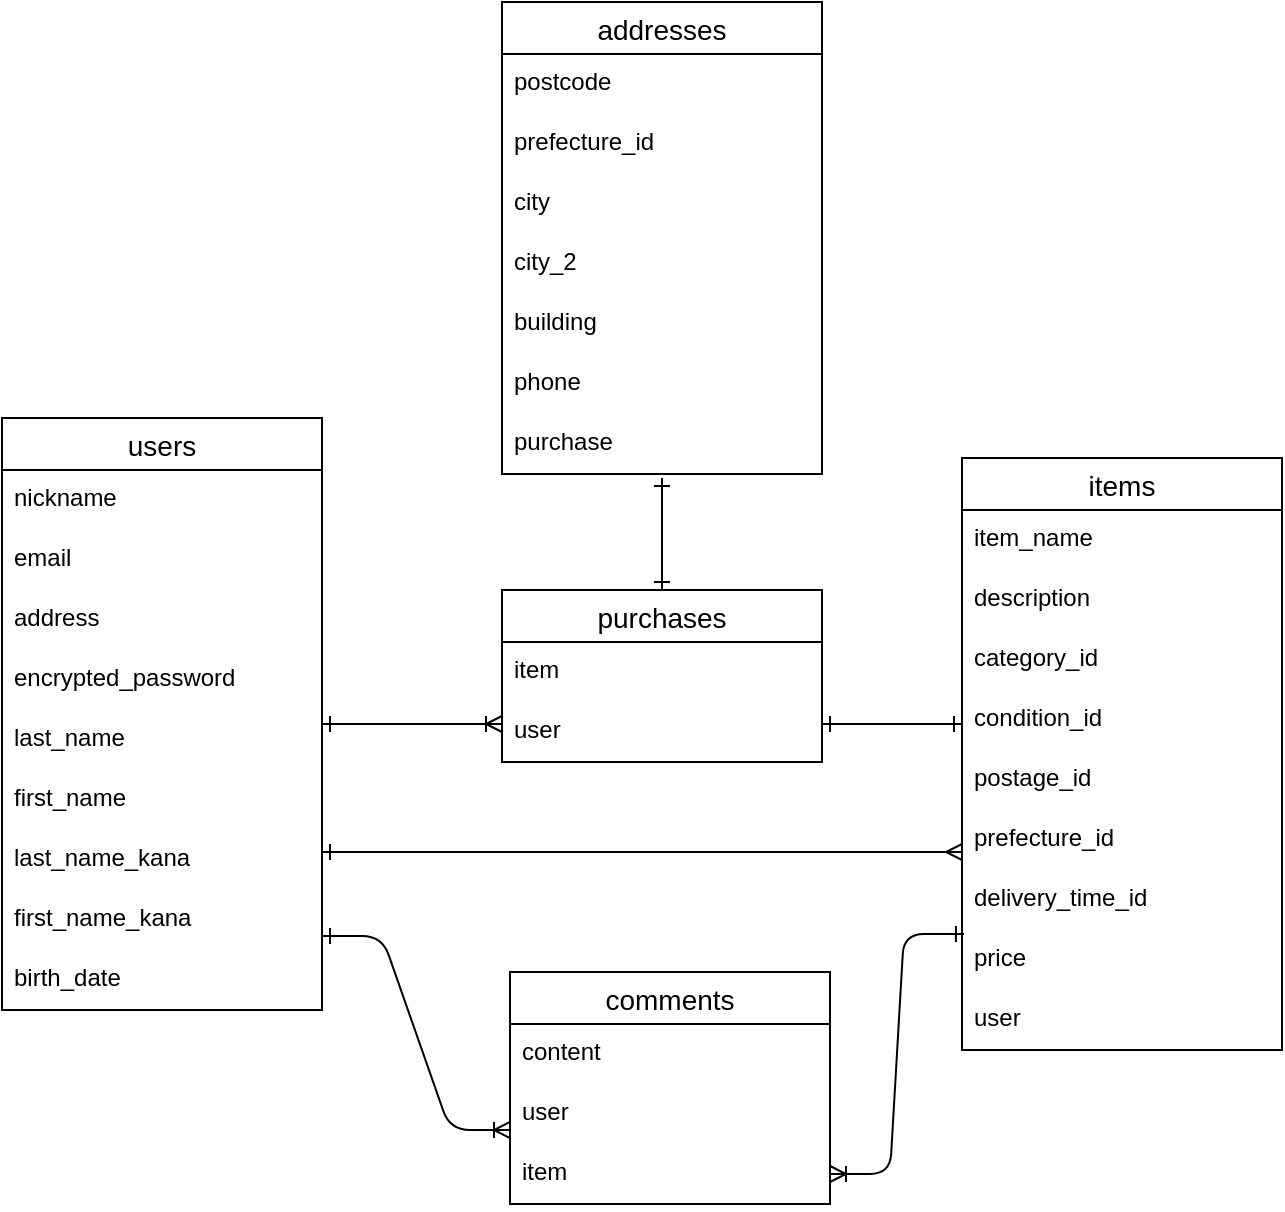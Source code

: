 <mxfile>
    <diagram id="lkUyXCJ1Ss1hqeftNQVT" name="ページ1">
        <mxGraphModel dx="687" dy="622" grid="1" gridSize="10" guides="1" tooltips="1" connect="1" arrows="1" fold="1" page="1" pageScale="1" pageWidth="827" pageHeight="1169" math="0" shadow="0">
            <root>
                <mxCell id="0"/>
                <mxCell id="1" parent="0"/>
                <mxCell id="lRmEYS1jFtY0Iwx5aRh0-1" value="users" style="swimlane;fontStyle=0;childLayout=stackLayout;horizontal=1;startSize=26;horizontalStack=0;resizeParent=1;resizeParentMax=0;resizeLast=0;collapsible=1;marginBottom=0;align=center;fontSize=14;" vertex="1" parent="1">
                    <mxGeometry x="100" y="460" width="160" height="296" as="geometry">
                        <mxRectangle x="40" y="90" width="70" height="30" as="alternateBounds"/>
                    </mxGeometry>
                </mxCell>
                <mxCell id="lRmEYS1jFtY0Iwx5aRh0-16" value="nickname" style="text;strokeColor=none;fillColor=none;spacingLeft=4;spacingRight=4;overflow=hidden;rotatable=0;points=[[0,0.5],[1,0.5]];portConstraint=eastwest;fontSize=12;" vertex="1" parent="lRmEYS1jFtY0Iwx5aRh0-1">
                    <mxGeometry y="26" width="160" height="30" as="geometry"/>
                </mxCell>
                <mxCell id="lRmEYS1jFtY0Iwx5aRh0-2" value="email" style="text;strokeColor=none;fillColor=none;spacingLeft=4;spacingRight=4;overflow=hidden;rotatable=0;points=[[0,0.5],[1,0.5]];portConstraint=eastwest;fontSize=12;" vertex="1" parent="lRmEYS1jFtY0Iwx5aRh0-1">
                    <mxGeometry y="56" width="160" height="30" as="geometry"/>
                </mxCell>
                <mxCell id="lRmEYS1jFtY0Iwx5aRh0-3" value="address" style="text;strokeColor=none;fillColor=none;spacingLeft=4;spacingRight=4;overflow=hidden;rotatable=0;points=[[0,0.5],[1,0.5]];portConstraint=eastwest;fontSize=12;" vertex="1" parent="lRmEYS1jFtY0Iwx5aRh0-1">
                    <mxGeometry y="86" width="160" height="30" as="geometry"/>
                </mxCell>
                <mxCell id="lRmEYS1jFtY0Iwx5aRh0-4" value="encrypted_password" style="text;strokeColor=none;fillColor=none;spacingLeft=4;spacingRight=4;overflow=hidden;rotatable=0;points=[[0,0.5],[1,0.5]];portConstraint=eastwest;fontSize=12;" vertex="1" parent="lRmEYS1jFtY0Iwx5aRh0-1">
                    <mxGeometry y="116" width="160" height="30" as="geometry"/>
                </mxCell>
                <mxCell id="lRmEYS1jFtY0Iwx5aRh0-65" value="last_name" style="text;strokeColor=none;fillColor=none;spacingLeft=4;spacingRight=4;overflow=hidden;rotatable=0;points=[[0,0.5],[1,0.5]];portConstraint=eastwest;fontSize=12;" vertex="1" parent="lRmEYS1jFtY0Iwx5aRh0-1">
                    <mxGeometry y="146" width="160" height="30" as="geometry"/>
                </mxCell>
                <mxCell id="lRmEYS1jFtY0Iwx5aRh0-62" value="first_name" style="text;strokeColor=none;fillColor=none;spacingLeft=4;spacingRight=4;overflow=hidden;rotatable=0;points=[[0,0.5],[1,0.5]];portConstraint=eastwest;fontSize=12;" vertex="1" parent="lRmEYS1jFtY0Iwx5aRh0-1">
                    <mxGeometry y="176" width="160" height="30" as="geometry"/>
                </mxCell>
                <mxCell id="lRmEYS1jFtY0Iwx5aRh0-63" value="last_name_kana" style="text;strokeColor=none;fillColor=none;spacingLeft=4;spacingRight=4;overflow=hidden;rotatable=0;points=[[0,0.5],[1,0.5]];portConstraint=eastwest;fontSize=12;" vertex="1" parent="lRmEYS1jFtY0Iwx5aRh0-1">
                    <mxGeometry y="206" width="160" height="30" as="geometry"/>
                </mxCell>
                <mxCell id="lRmEYS1jFtY0Iwx5aRh0-64" value="first_name_kana" style="text;strokeColor=none;fillColor=none;spacingLeft=4;spacingRight=4;overflow=hidden;rotatable=0;points=[[0,0.5],[1,0.5]];portConstraint=eastwest;fontSize=12;" vertex="1" parent="lRmEYS1jFtY0Iwx5aRh0-1">
                    <mxGeometry y="236" width="160" height="30" as="geometry"/>
                </mxCell>
                <mxCell id="lRmEYS1jFtY0Iwx5aRh0-66" value="birth_date" style="text;strokeColor=none;fillColor=none;spacingLeft=4;spacingRight=4;overflow=hidden;rotatable=0;points=[[0,0.5],[1,0.5]];portConstraint=eastwest;fontSize=12;" vertex="1" parent="lRmEYS1jFtY0Iwx5aRh0-1">
                    <mxGeometry y="266" width="160" height="30" as="geometry"/>
                </mxCell>
                <mxCell id="lRmEYS1jFtY0Iwx5aRh0-17" value="items" style="swimlane;fontStyle=0;childLayout=stackLayout;horizontal=1;startSize=26;horizontalStack=0;resizeParent=1;resizeParentMax=0;resizeLast=0;collapsible=1;marginBottom=0;align=center;fontSize=14;" vertex="1" parent="1">
                    <mxGeometry x="580" y="480" width="160" height="296" as="geometry"/>
                </mxCell>
                <mxCell id="lRmEYS1jFtY0Iwx5aRh0-18" value="item_name" style="text;strokeColor=none;fillColor=none;spacingLeft=4;spacingRight=4;overflow=hidden;rotatable=0;points=[[0,0.5],[1,0.5]];portConstraint=eastwest;fontSize=12;" vertex="1" parent="lRmEYS1jFtY0Iwx5aRh0-17">
                    <mxGeometry y="26" width="160" height="30" as="geometry"/>
                </mxCell>
                <mxCell id="lRmEYS1jFtY0Iwx5aRh0-19" value="description" style="text;strokeColor=none;fillColor=none;spacingLeft=4;spacingRight=4;overflow=hidden;rotatable=0;points=[[0,0.5],[1,0.5]];portConstraint=eastwest;fontSize=12;" vertex="1" parent="lRmEYS1jFtY0Iwx5aRh0-17">
                    <mxGeometry y="56" width="160" height="30" as="geometry"/>
                </mxCell>
                <mxCell id="lRmEYS1jFtY0Iwx5aRh0-20" value="category_id" style="text;strokeColor=none;fillColor=none;spacingLeft=4;spacingRight=4;overflow=hidden;rotatable=0;points=[[0,0.5],[1,0.5]];portConstraint=eastwest;fontSize=12;" vertex="1" parent="lRmEYS1jFtY0Iwx5aRh0-17">
                    <mxGeometry y="86" width="160" height="30" as="geometry"/>
                </mxCell>
                <mxCell id="lRmEYS1jFtY0Iwx5aRh0-30" value="condition_id" style="text;strokeColor=none;fillColor=none;spacingLeft=4;spacingRight=4;overflow=hidden;rotatable=0;points=[[0,0.5],[1,0.5]];portConstraint=eastwest;fontSize=12;" vertex="1" parent="lRmEYS1jFtY0Iwx5aRh0-17">
                    <mxGeometry y="116" width="160" height="30" as="geometry"/>
                </mxCell>
                <mxCell id="lRmEYS1jFtY0Iwx5aRh0-67" value="postage_id" style="text;strokeColor=none;fillColor=none;spacingLeft=4;spacingRight=4;overflow=hidden;rotatable=0;points=[[0,0.5],[1,0.5]];portConstraint=eastwest;fontSize=12;" vertex="1" parent="lRmEYS1jFtY0Iwx5aRh0-17">
                    <mxGeometry y="146" width="160" height="30" as="geometry"/>
                </mxCell>
                <mxCell id="lRmEYS1jFtY0Iwx5aRh0-68" value="prefecture_id" style="text;strokeColor=none;fillColor=none;spacingLeft=4;spacingRight=4;overflow=hidden;rotatable=0;points=[[0,0.5],[1,0.5]];portConstraint=eastwest;fontSize=12;" vertex="1" parent="lRmEYS1jFtY0Iwx5aRh0-17">
                    <mxGeometry y="176" width="160" height="30" as="geometry"/>
                </mxCell>
                <mxCell id="lRmEYS1jFtY0Iwx5aRh0-69" value="delivery_time_id" style="text;strokeColor=none;fillColor=none;spacingLeft=4;spacingRight=4;overflow=hidden;rotatable=0;points=[[0,0.5],[1,0.5]];portConstraint=eastwest;fontSize=12;" vertex="1" parent="lRmEYS1jFtY0Iwx5aRh0-17">
                    <mxGeometry y="206" width="160" height="30" as="geometry"/>
                </mxCell>
                <mxCell id="lRmEYS1jFtY0Iwx5aRh0-70" value="price" style="text;strokeColor=none;fillColor=none;spacingLeft=4;spacingRight=4;overflow=hidden;rotatable=0;points=[[0,0.5],[1,0.5]];portConstraint=eastwest;fontSize=12;" vertex="1" parent="lRmEYS1jFtY0Iwx5aRh0-17">
                    <mxGeometry y="236" width="160" height="30" as="geometry"/>
                </mxCell>
                <mxCell id="lRmEYS1jFtY0Iwx5aRh0-72" value="user" style="text;strokeColor=none;fillColor=none;spacingLeft=4;spacingRight=4;overflow=hidden;rotatable=0;points=[[0,0.5],[1,0.5]];portConstraint=eastwest;fontSize=12;" vertex="1" parent="lRmEYS1jFtY0Iwx5aRh0-17">
                    <mxGeometry y="266" width="160" height="30" as="geometry"/>
                </mxCell>
                <mxCell id="lRmEYS1jFtY0Iwx5aRh0-21" style="edgeStyle=none;html=1;exitX=1;exitY=0.5;exitDx=0;exitDy=0;endArrow=ERmany;endFill=0;startArrow=ERone;startFill=0;arcSize=30;entryX=0;entryY=0.5;entryDx=0;entryDy=0;" edge="1" parent="1">
                    <mxGeometry relative="1" as="geometry">
                        <mxPoint x="580" y="677" as="targetPoint"/>
                        <mxPoint x="260" y="677" as="sourcePoint"/>
                    </mxGeometry>
                </mxCell>
                <mxCell id="lRmEYS1jFtY0Iwx5aRh0-22" value="comments" style="swimlane;fontStyle=0;childLayout=stackLayout;horizontal=1;startSize=26;horizontalStack=0;resizeParent=1;resizeParentMax=0;resizeLast=0;collapsible=1;marginBottom=0;align=center;fontSize=14;" vertex="1" parent="1">
                    <mxGeometry x="354" y="737" width="160" height="116" as="geometry"/>
                </mxCell>
                <mxCell id="lRmEYS1jFtY0Iwx5aRh0-23" value="content" style="text;strokeColor=none;fillColor=none;spacingLeft=4;spacingRight=4;overflow=hidden;rotatable=0;points=[[0,0.5],[1,0.5]];portConstraint=eastwest;fontSize=12;" vertex="1" parent="lRmEYS1jFtY0Iwx5aRh0-22">
                    <mxGeometry y="26" width="160" height="30" as="geometry"/>
                </mxCell>
                <mxCell id="lRmEYS1jFtY0Iwx5aRh0-24" value="user" style="text;strokeColor=none;fillColor=none;spacingLeft=4;spacingRight=4;overflow=hidden;rotatable=0;points=[[0,0.5],[1,0.5]];portConstraint=eastwest;fontSize=12;" vertex="1" parent="lRmEYS1jFtY0Iwx5aRh0-22">
                    <mxGeometry y="56" width="160" height="30" as="geometry"/>
                </mxCell>
                <mxCell id="lRmEYS1jFtY0Iwx5aRh0-25" value="item" style="text;strokeColor=none;fillColor=none;spacingLeft=4;spacingRight=4;overflow=hidden;rotatable=0;points=[[0,0.5],[1,0.5]];portConstraint=eastwest;fontSize=12;" vertex="1" parent="lRmEYS1jFtY0Iwx5aRh0-22">
                    <mxGeometry y="86" width="160" height="30" as="geometry"/>
                </mxCell>
                <mxCell id="lRmEYS1jFtY0Iwx5aRh0-26" value="" style="edgeStyle=entityRelationEdgeStyle;fontSize=12;html=1;endArrow=ERoneToMany;strokeWidth=1;entryX=0;entryY=0.5;entryDx=0;entryDy=0;startArrow=ERone;startFill=0;" edge="1" parent="1">
                    <mxGeometry width="100" height="100" relative="1" as="geometry">
                        <mxPoint x="260" y="719" as="sourcePoint"/>
                        <mxPoint x="354" y="816" as="targetPoint"/>
                    </mxGeometry>
                </mxCell>
                <mxCell id="lRmEYS1jFtY0Iwx5aRh0-27" value="" style="edgeStyle=entityRelationEdgeStyle;fontSize=12;html=1;endArrow=ERoneToMany;strokeWidth=1;exitX=0.006;exitY=1.067;exitDx=0;exitDy=0;exitPerimeter=0;entryX=1;entryY=0.5;entryDx=0;entryDy=0;startArrow=ERone;startFill=0;" edge="1" parent="1" source="lRmEYS1jFtY0Iwx5aRh0-69" target="lRmEYS1jFtY0Iwx5aRh0-25">
                    <mxGeometry width="100" height="100" relative="1" as="geometry">
                        <mxPoint x="520" y="568" as="sourcePoint"/>
                        <mxPoint x="520" y="847" as="targetPoint"/>
                    </mxGeometry>
                </mxCell>
                <mxCell id="lRmEYS1jFtY0Iwx5aRh0-31" value="purchases" style="swimlane;fontStyle=0;childLayout=stackLayout;horizontal=1;startSize=26;horizontalStack=0;resizeParent=1;resizeParentMax=0;resizeLast=0;collapsible=1;marginBottom=0;align=center;fontSize=14;" vertex="1" parent="1">
                    <mxGeometry x="350" y="546" width="160" height="86" as="geometry"/>
                </mxCell>
                <mxCell id="lRmEYS1jFtY0Iwx5aRh0-32" value="item" style="text;strokeColor=none;fillColor=none;spacingLeft=4;spacingRight=4;overflow=hidden;rotatable=0;points=[[0,0.5],[1,0.5]];portConstraint=eastwest;fontSize=12;" vertex="1" parent="lRmEYS1jFtY0Iwx5aRh0-31">
                    <mxGeometry y="26" width="160" height="30" as="geometry"/>
                </mxCell>
                <mxCell id="lRmEYS1jFtY0Iwx5aRh0-33" value="user" style="text;strokeColor=none;fillColor=none;spacingLeft=4;spacingRight=4;overflow=hidden;rotatable=0;points=[[0,0.5],[1,0.5]];portConstraint=eastwest;fontSize=12;" vertex="1" parent="lRmEYS1jFtY0Iwx5aRh0-31">
                    <mxGeometry y="56" width="160" height="30" as="geometry"/>
                </mxCell>
                <mxCell id="lRmEYS1jFtY0Iwx5aRh0-35" value="" style="edgeStyle=entityRelationEdgeStyle;fontSize=12;html=1;endArrow=ERoneToMany;strokeWidth=1;entryX=0;entryY=0.5;entryDx=0;entryDy=0;startArrow=ERone;startFill=0;" edge="1" parent="1">
                    <mxGeometry width="100" height="100" relative="1" as="geometry">
                        <mxPoint x="260" y="613" as="sourcePoint"/>
                        <mxPoint x="350" y="613" as="targetPoint"/>
                    </mxGeometry>
                </mxCell>
                <mxCell id="lRmEYS1jFtY0Iwx5aRh0-37" value="" style="edgeStyle=entityRelationEdgeStyle;fontSize=12;html=1;endArrow=ERone;strokeWidth=1;exitX=1;exitY=0.5;exitDx=0;exitDy=0;endFill=0;startArrow=ERone;startFill=0;" edge="1" parent="1">
                    <mxGeometry width="100" height="100" relative="1" as="geometry">
                        <mxPoint x="510" y="613" as="sourcePoint"/>
                        <mxPoint x="580" y="613" as="targetPoint"/>
                    </mxGeometry>
                </mxCell>
                <mxCell id="lRmEYS1jFtY0Iwx5aRh0-38" value="addresses" style="swimlane;fontStyle=0;childLayout=stackLayout;horizontal=1;startSize=26;horizontalStack=0;resizeParent=1;resizeParentMax=0;resizeLast=0;collapsible=1;marginBottom=0;align=center;fontSize=14;" vertex="1" parent="1">
                    <mxGeometry x="350" y="252" width="160" height="236" as="geometry"/>
                </mxCell>
                <mxCell id="lRmEYS1jFtY0Iwx5aRh0-50" value="postcode" style="text;strokeColor=none;fillColor=none;spacingLeft=4;spacingRight=4;overflow=hidden;rotatable=0;points=[[0,0.5],[1,0.5]];portConstraint=eastwest;fontSize=12;" vertex="1" parent="lRmEYS1jFtY0Iwx5aRh0-38">
                    <mxGeometry y="26" width="160" height="30" as="geometry"/>
                </mxCell>
                <mxCell id="lRmEYS1jFtY0Iwx5aRh0-51" value="prefecture_id" style="text;strokeColor=none;fillColor=none;spacingLeft=4;spacingRight=4;overflow=hidden;rotatable=0;points=[[0,0.5],[1,0.5]];portConstraint=eastwest;fontSize=12;" vertex="1" parent="lRmEYS1jFtY0Iwx5aRh0-38">
                    <mxGeometry y="56" width="160" height="30" as="geometry"/>
                </mxCell>
                <mxCell id="lRmEYS1jFtY0Iwx5aRh0-39" value="city" style="text;strokeColor=none;fillColor=none;spacingLeft=4;spacingRight=4;overflow=hidden;rotatable=0;points=[[0,0.5],[1,0.5]];portConstraint=eastwest;fontSize=12;" vertex="1" parent="lRmEYS1jFtY0Iwx5aRh0-38">
                    <mxGeometry y="86" width="160" height="30" as="geometry"/>
                </mxCell>
                <mxCell id="lRmEYS1jFtY0Iwx5aRh0-40" value="city_2" style="text;strokeColor=none;fillColor=none;spacingLeft=4;spacingRight=4;overflow=hidden;rotatable=0;points=[[0,0.5],[1,0.5]];portConstraint=eastwest;fontSize=12;" vertex="1" parent="lRmEYS1jFtY0Iwx5aRh0-38">
                    <mxGeometry y="116" width="160" height="30" as="geometry"/>
                </mxCell>
                <mxCell id="lRmEYS1jFtY0Iwx5aRh0-41" value="building" style="text;strokeColor=none;fillColor=none;spacingLeft=4;spacingRight=4;overflow=hidden;rotatable=0;points=[[0,0.5],[1,0.5]];portConstraint=eastwest;fontSize=12;" vertex="1" parent="lRmEYS1jFtY0Iwx5aRh0-38">
                    <mxGeometry y="146" width="160" height="30" as="geometry"/>
                </mxCell>
                <mxCell id="lRmEYS1jFtY0Iwx5aRh0-49" value="phone" style="text;strokeColor=none;fillColor=none;spacingLeft=4;spacingRight=4;overflow=hidden;rotatable=0;points=[[0,0.5],[1,0.5]];portConstraint=eastwest;fontSize=12;" vertex="1" parent="lRmEYS1jFtY0Iwx5aRh0-38">
                    <mxGeometry y="176" width="160" height="30" as="geometry"/>
                </mxCell>
                <mxCell id="lRmEYS1jFtY0Iwx5aRh0-59" value="purchase" style="text;strokeColor=none;fillColor=none;spacingLeft=4;spacingRight=4;overflow=hidden;rotatable=0;points=[[0,0.5],[1,0.5]];portConstraint=eastwest;fontSize=12;" vertex="1" parent="lRmEYS1jFtY0Iwx5aRh0-38">
                    <mxGeometry y="206" width="160" height="30" as="geometry"/>
                </mxCell>
                <mxCell id="lRmEYS1jFtY0Iwx5aRh0-57" value="" style="endArrow=ERone;html=1;rounded=0;strokeWidth=1;entryX=0.5;entryY=0;entryDx=0;entryDy=0;endFill=0;startArrow=ERone;startFill=0;" edge="1" parent="1" target="lRmEYS1jFtY0Iwx5aRh0-31">
                    <mxGeometry relative="1" as="geometry">
                        <mxPoint x="430" y="490" as="sourcePoint"/>
                        <mxPoint x="410" y="530" as="targetPoint"/>
                    </mxGeometry>
                </mxCell>
            </root>
        </mxGraphModel>
    </diagram>
</mxfile>